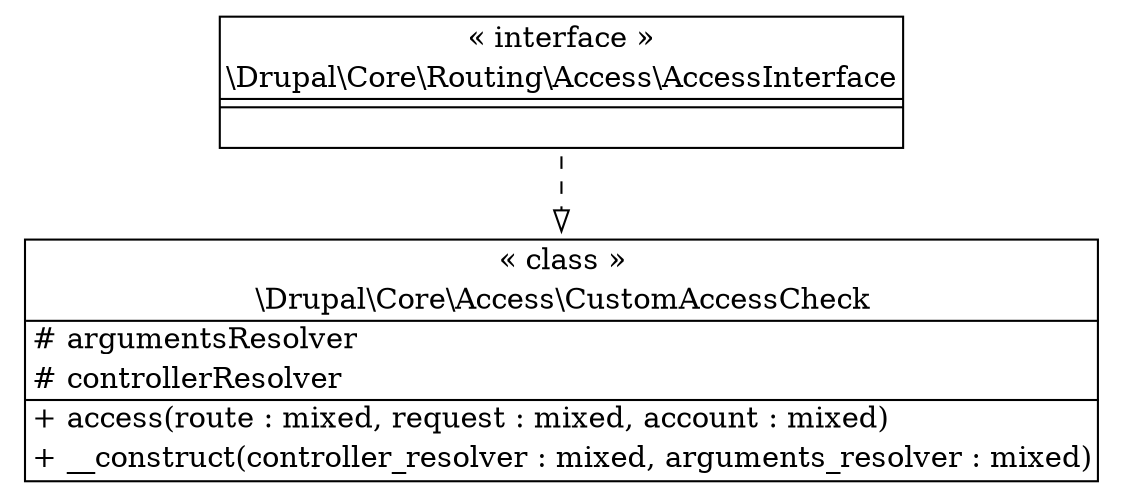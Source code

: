 digraph "Class Diagram" {
  node [shape=plaintext]
  "\\Drupal\\Core\\Access\\CustomAccessCheck" [
    label=<
<table border="1" cellpadding="2" cellspacing="0" cellborder="0">
<tr><td align="center">&laquo; class &raquo;</td></tr>
<tr><td align="center" title="class CustomAccessCheck">\\Drupal\\Core\\Access\\CustomAccessCheck</td></tr><hr />
<tr><td align="left" title="protected argumentsResolver"># argumentsResolver</td></tr>
<tr><td align="left" title="protected controllerResolver"># controllerResolver</td></tr>
<hr />
<tr><td align="left" title="public access">+ access(route : mixed, request : mixed, account : mixed)</td></tr>
<tr><td align="left" title="public __construct">+ __construct(controller_resolver : mixed, arguments_resolver : mixed)</td></tr>
</table>
  >
  ];
  "\\Drupal\\Core\\Routing\\Access\\AccessInterface" [
    label=<
<table border="1" cellpadding="2" cellspacing="0" cellborder="0">
<tr><td align="center">&laquo; interface &raquo;</td></tr>
<tr><td align="center" title="interface AccessInterface">\\Drupal\\Core\\Routing\\Access\\AccessInterface</td></tr><hr />
<tr><td></td></tr>
<hr />
<tr><td>&nbsp;</td></tr>
</table>
  >
  ];
"\\Drupal\\Core\\Routing\\Access\\AccessInterface" -> "\\Drupal\\Core\\Access\\CustomAccessCheck" [arrowhead="empty" style="dashed"];

}